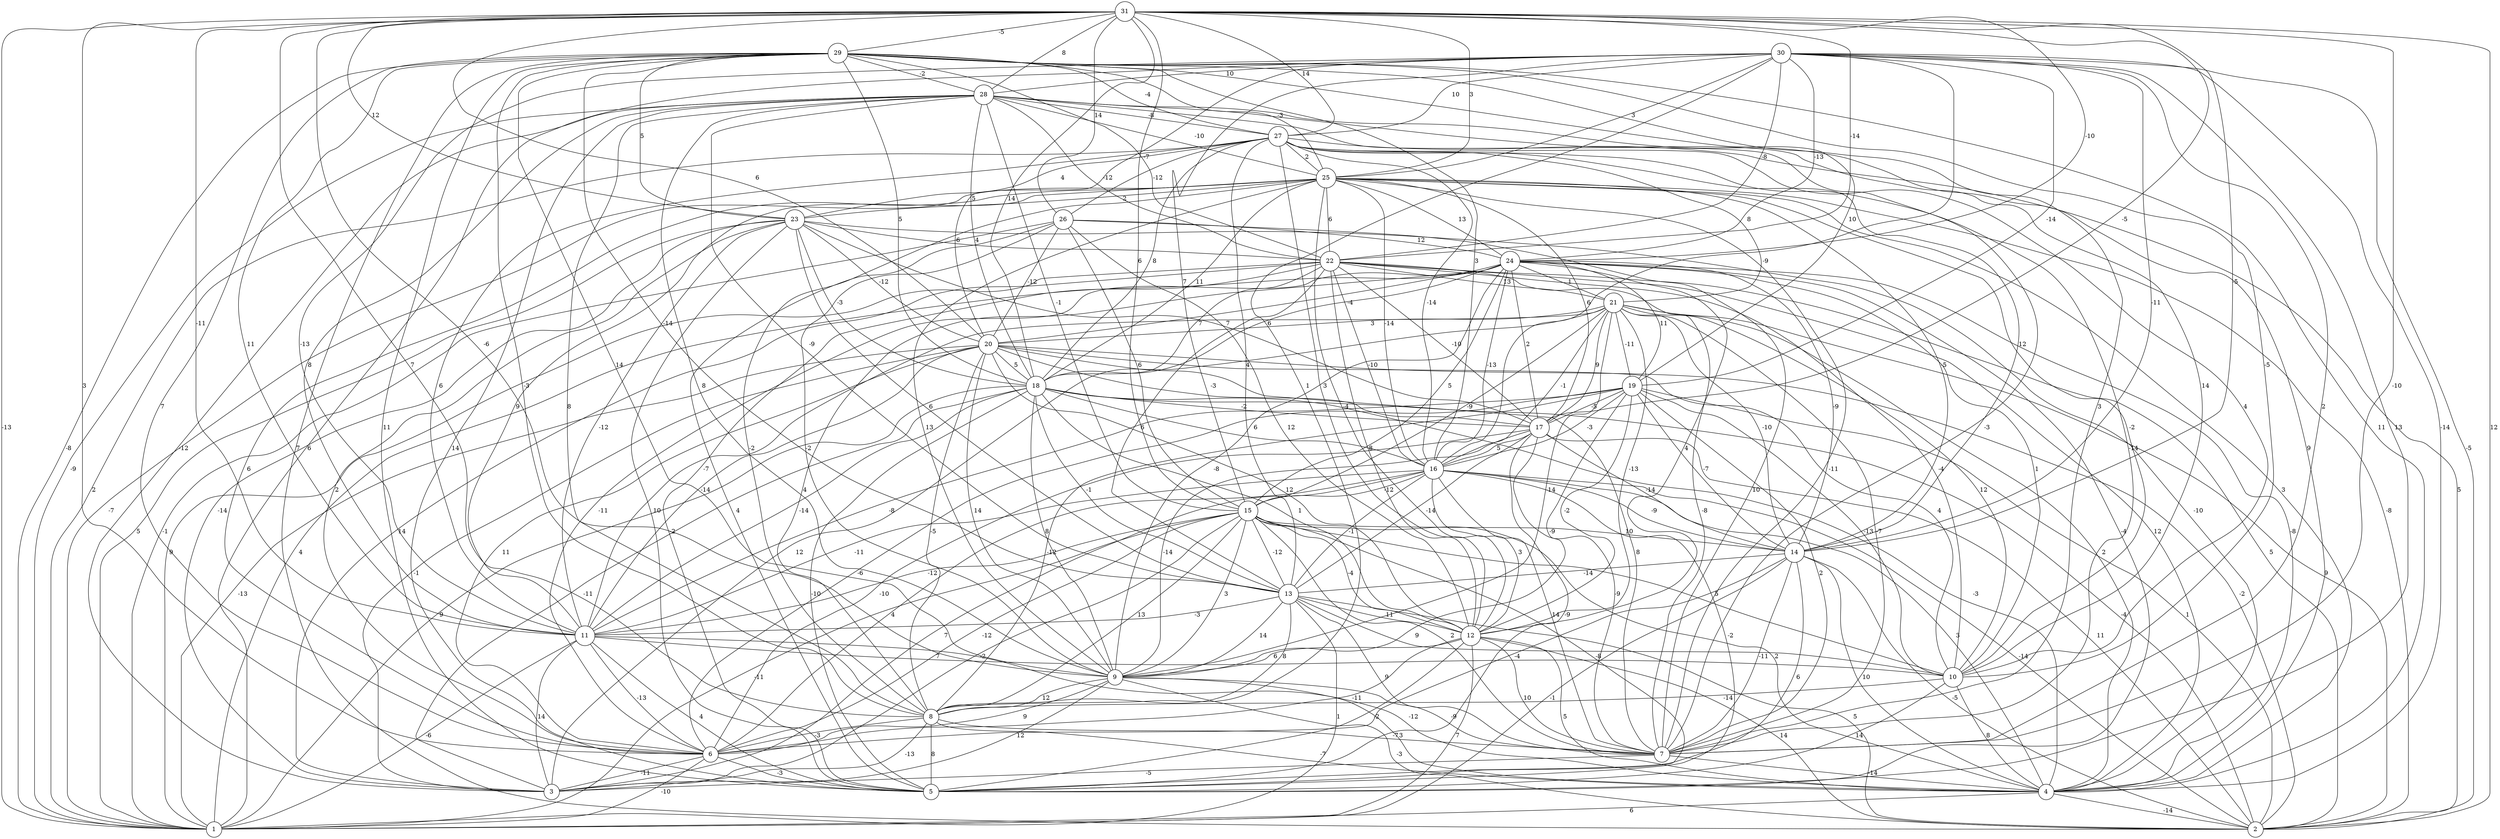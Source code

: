 graph { 
	 fontname="Helvetica,Arial,sans-serif" 
	 node [shape = circle]; 
	 31 -- 1 [label = "-13"];
	 31 -- 2 [label = "12"];
	 31 -- 6 [label = "3"];
	 31 -- 7 [label = "-10"];
	 31 -- 8 [label = "7"];
	 31 -- 9 [label = "-6"];
	 31 -- 11 [label = "-11"];
	 31 -- 14 [label = "-5"];
	 31 -- 15 [label = "6"];
	 31 -- 17 [label = "-5"];
	 31 -- 18 [label = "14"];
	 31 -- 20 [label = "6"];
	 31 -- 22 [label = "-14"];
	 31 -- 23 [label = "12"];
	 31 -- 24 [label = "-10"];
	 31 -- 25 [label = "3"];
	 31 -- 26 [label = "14"];
	 31 -- 27 [label = "14"];
	 31 -- 28 [label = "8"];
	 31 -- 29 [label = "-5"];
	 30 -- 1 [label = "6"];
	 30 -- 2 [label = "-5"];
	 30 -- 4 [label = "-14"];
	 30 -- 5 [label = "13"];
	 30 -- 7 [label = "2"];
	 30 -- 8 [label = "1"];
	 30 -- 11 [label = "-13"];
	 30 -- 14 [label = "-11"];
	 30 -- 15 [label = "7"];
	 30 -- 16 [label = "-9"];
	 30 -- 19 [label = "-14"];
	 30 -- 20 [label = "5"];
	 30 -- 22 [label = "-8"];
	 30 -- 24 [label = "-13"];
	 30 -- 25 [label = "3"];
	 30 -- 27 [label = "10"];
	 30 -- 28 [label = "10"];
	 29 -- 1 [label = "-8"];
	 29 -- 2 [label = "7"];
	 29 -- 4 [label = "11"];
	 29 -- 5 [label = "11"];
	 29 -- 6 [label = "7"];
	 29 -- 7 [label = "3"];
	 29 -- 8 [label = "-3"];
	 29 -- 9 [label = "14"];
	 29 -- 10 [label = "-5"];
	 29 -- 11 [label = "11"];
	 29 -- 13 [label = "-14"];
	 29 -- 16 [label = "3"];
	 29 -- 18 [label = "5"];
	 29 -- 19 [label = "10"];
	 29 -- 22 [label = "-7"];
	 29 -- 23 [label = "5"];
	 29 -- 25 [label = "-3"];
	 29 -- 27 [label = "-4"];
	 29 -- 28 [label = "-2"];
	 28 -- 1 [label = "-9"];
	 28 -- 3 [label = "-12"];
	 28 -- 4 [label = "9"];
	 28 -- 5 [label = "14"];
	 28 -- 7 [label = "-3"];
	 28 -- 8 [label = "8"];
	 28 -- 9 [label = "8"];
	 28 -- 10 [label = "14"];
	 28 -- 11 [label = "8"];
	 28 -- 13 [label = "-9"];
	 28 -- 15 [label = "-1"];
	 28 -- 18 [label = "4"];
	 28 -- 22 [label = "-12"];
	 28 -- 25 [label = "-10"];
	 28 -- 27 [label = "-8"];
	 27 -- 1 [label = "2"];
	 27 -- 2 [label = "5"];
	 27 -- 7 [label = "-14"];
	 27 -- 10 [label = "4"];
	 27 -- 11 [label = "6"];
	 27 -- 12 [label = "3"];
	 27 -- 13 [label = "4"];
	 27 -- 14 [label = "12"];
	 27 -- 16 [label = "-14"];
	 27 -- 18 [label = "8"];
	 27 -- 21 [label = "8"];
	 27 -- 23 [label = "4"];
	 27 -- 25 [label = "2"];
	 27 -- 26 [label = "-12"];
	 26 -- 1 [label = "-1"];
	 26 -- 5 [label = "4"];
	 26 -- 7 [label = "10"];
	 26 -- 9 [label = "-2"];
	 26 -- 12 [label = "12"];
	 26 -- 15 [label = "6"];
	 26 -- 20 [label = "-12"];
	 26 -- 24 [label = "12"];
	 25 -- 1 [label = "-7"];
	 25 -- 2 [label = "-8"];
	 25 -- 4 [label = "3"];
	 25 -- 6 [label = "6"];
	 25 -- 7 [label = "-11"];
	 25 -- 8 [label = "-2"];
	 25 -- 9 [label = "13"];
	 25 -- 10 [label = "-2"];
	 25 -- 11 [label = "9"];
	 25 -- 12 [label = "-4"];
	 25 -- 14 [label = "-5"];
	 25 -- 16 [label = "-14"];
	 25 -- 17 [label = "6"];
	 25 -- 18 [label = "11"];
	 25 -- 22 [label = "6"];
	 25 -- 23 [label = "2"];
	 25 -- 24 [label = "13"];
	 24 -- 1 [label = "4"];
	 24 -- 4 [label = "-8"];
	 24 -- 5 [label = "-4"];
	 24 -- 6 [label = "-11"];
	 24 -- 8 [label = "4"];
	 24 -- 9 [label = "-8"];
	 24 -- 10 [label = "1"];
	 24 -- 12 [label = "4"];
	 24 -- 14 [label = "-9"];
	 24 -- 15 [label = "5"];
	 24 -- 16 [label = "-13"];
	 24 -- 17 [label = "2"];
	 24 -- 18 [label = "6"];
	 24 -- 19 [label = "11"];
	 24 -- 20 [label = "-4"];
	 24 -- 21 [label = "1"];
	 23 -- 1 [label = "5"];
	 23 -- 3 [label = "-14"];
	 23 -- 4 [label = "-10"];
	 23 -- 5 [label = "10"];
	 23 -- 6 [label = "2"];
	 23 -- 11 [label = "-12"];
	 23 -- 13 [label = "6"];
	 23 -- 17 [label = "7"];
	 23 -- 18 [label = "-3"];
	 23 -- 20 [label = "-12"];
	 23 -- 22 [label = "6"];
	 22 -- 1 [label = "9"];
	 22 -- 2 [label = "5"];
	 22 -- 3 [label = "14"];
	 22 -- 4 [label = "12"];
	 22 -- 5 [label = "-2"];
	 22 -- 7 [label = "-8"];
	 22 -- 10 [label = "-4"];
	 22 -- 12 [label = "8"];
	 22 -- 13 [label = "6"];
	 22 -- 16 [label = "-10"];
	 22 -- 17 [label = "-10"];
	 22 -- 18 [label = "7"];
	 22 -- 21 [label = "13"];
	 21 -- 2 [label = "9"];
	 21 -- 3 [label = "12"];
	 21 -- 4 [label = "2"];
	 21 -- 7 [label = "-7"];
	 21 -- 9 [label = "-14"];
	 21 -- 10 [label = "12"];
	 21 -- 11 [label = "-7"];
	 21 -- 12 [label = "-13"];
	 21 -- 14 [label = "-10"];
	 21 -- 15 [label = "-9"];
	 21 -- 16 [label = "-1"];
	 21 -- 17 [label = "9"];
	 21 -- 19 [label = "-11"];
	 21 -- 20 [label = "3"];
	 20 -- 1 [label = "-13"];
	 20 -- 2 [label = "-2"];
	 20 -- 3 [label = "-1"];
	 20 -- 6 [label = "11"];
	 20 -- 7 [label = "8"];
	 20 -- 8 [label = "-5"];
	 20 -- 9 [label = "14"];
	 20 -- 10 [label = "4"];
	 20 -- 11 [label = "-14"];
	 20 -- 12 [label = "12"];
	 20 -- 17 [label = "-3"];
	 20 -- 18 [label = "5"];
	 19 -- 2 [label = "1"];
	 19 -- 6 [label = "-6"];
	 19 -- 7 [label = "2"];
	 19 -- 8 [label = "-12"];
	 19 -- 9 [label = "-9"];
	 19 -- 10 [label = "-13"];
	 19 -- 11 [label = "-8"];
	 19 -- 12 [label = "-2"];
	 19 -- 14 [label = "-7"];
	 19 -- 16 [label = "-3"];
	 19 -- 17 [label = "-5"];
	 18 -- 1 [label = "9"];
	 18 -- 2 [label = "-4"];
	 18 -- 3 [label = "-11"];
	 18 -- 4 [label = "-3"];
	 18 -- 5 [label = "-10"];
	 18 -- 9 [label = "8"];
	 18 -- 11 [label = "-14"];
	 18 -- 12 [label = "1"];
	 18 -- 13 [label = "-1"];
	 18 -- 16 [label = "6"];
	 18 -- 17 [label = "-2"];
	 17 -- 2 [label = "11"];
	 17 -- 5 [label = "-9"];
	 17 -- 6 [label = "-10"];
	 17 -- 7 [label = "-9"];
	 17 -- 9 [label = "-14"];
	 17 -- 13 [label = "-14"];
	 17 -- 14 [label = "-14"];
	 17 -- 16 [label = "5"];
	 16 -- 2 [label = "-14"];
	 16 -- 3 [label = "7"];
	 16 -- 4 [label = "3"];
	 16 -- 5 [label = "-2"];
	 16 -- 6 [label = "4"];
	 16 -- 7 [label = "14"];
	 16 -- 11 [label = "-11"];
	 16 -- 12 [label = "3"];
	 16 -- 13 [label = "-1"];
	 16 -- 14 [label = "-9"];
	 16 -- 15 [label = "-12"];
	 15 -- 1 [label = "-11"];
	 15 -- 3 [label = "-2"];
	 15 -- 4 [label = "2"];
	 15 -- 5 [label = "-8"];
	 15 -- 6 [label = "-12"];
	 15 -- 7 [label = "2"];
	 15 -- 8 [label = "13"];
	 15 -- 9 [label = "3"];
	 15 -- 10 [label = "5"];
	 15 -- 11 [label = "-12"];
	 15 -- 12 [label = "-4"];
	 15 -- 13 [label = "-12"];
	 15 -- 14 [label = "10"];
	 14 -- 1 [label = "-1"];
	 14 -- 2 [label = "-5"];
	 14 -- 4 [label = "10"];
	 14 -- 5 [label = "6"];
	 14 -- 6 [label = "-4"];
	 14 -- 7 [label = "-11"];
	 14 -- 13 [label = "-14"];
	 13 -- 1 [label = "1"];
	 13 -- 2 [label = "5"];
	 13 -- 7 [label = "9"];
	 13 -- 8 [label = "8"];
	 13 -- 9 [label = "14"];
	 13 -- 10 [label = "9"];
	 13 -- 11 [label = "-3"];
	 13 -- 12 [label = "11"];
	 12 -- 1 [label = "7"];
	 12 -- 2 [label = "14"];
	 12 -- 4 [label = "5"];
	 12 -- 5 [label = "-2"];
	 12 -- 6 [label = "-11"];
	 12 -- 7 [label = "10"];
	 12 -- 9 [label = "6"];
	 11 -- 1 [label = "-6"];
	 11 -- 3 [label = "14"];
	 11 -- 4 [label = "-12"];
	 11 -- 5 [label = "4"];
	 11 -- 6 [label = "-13"];
	 11 -- 10 [label = "7"];
	 10 -- 4 [label = "8"];
	 10 -- 5 [label = "14"];
	 10 -- 8 [label = "-14"];
	 9 -- 2 [label = "-3"];
	 9 -- 3 [label = "12"];
	 9 -- 4 [label = "3"];
	 9 -- 6 [label = "9"];
	 9 -- 7 [label = "-9"];
	 9 -- 8 [label = "12"];
	 8 -- 3 [label = "-13"];
	 8 -- 4 [label = "-7"];
	 8 -- 5 [label = "8"];
	 8 -- 6 [label = "-3"];
	 8 -- 7 [label = "-7"];
	 7 -- 3 [label = "-5"];
	 7 -- 4 [label = "-14"];
	 6 -- 1 [label = "-10"];
	 6 -- 3 [label = "-11"];
	 6 -- 5 [label = "-3"];
	 4 -- 1 [label = "6"];
	 4 -- 2 [label = "-14"];
	 1;
	 2;
	 3;
	 4;
	 5;
	 6;
	 7;
	 8;
	 9;
	 10;
	 11;
	 12;
	 13;
	 14;
	 15;
	 16;
	 17;
	 18;
	 19;
	 20;
	 21;
	 22;
	 23;
	 24;
	 25;
	 26;
	 27;
	 28;
	 29;
	 30;
	 31;
}
